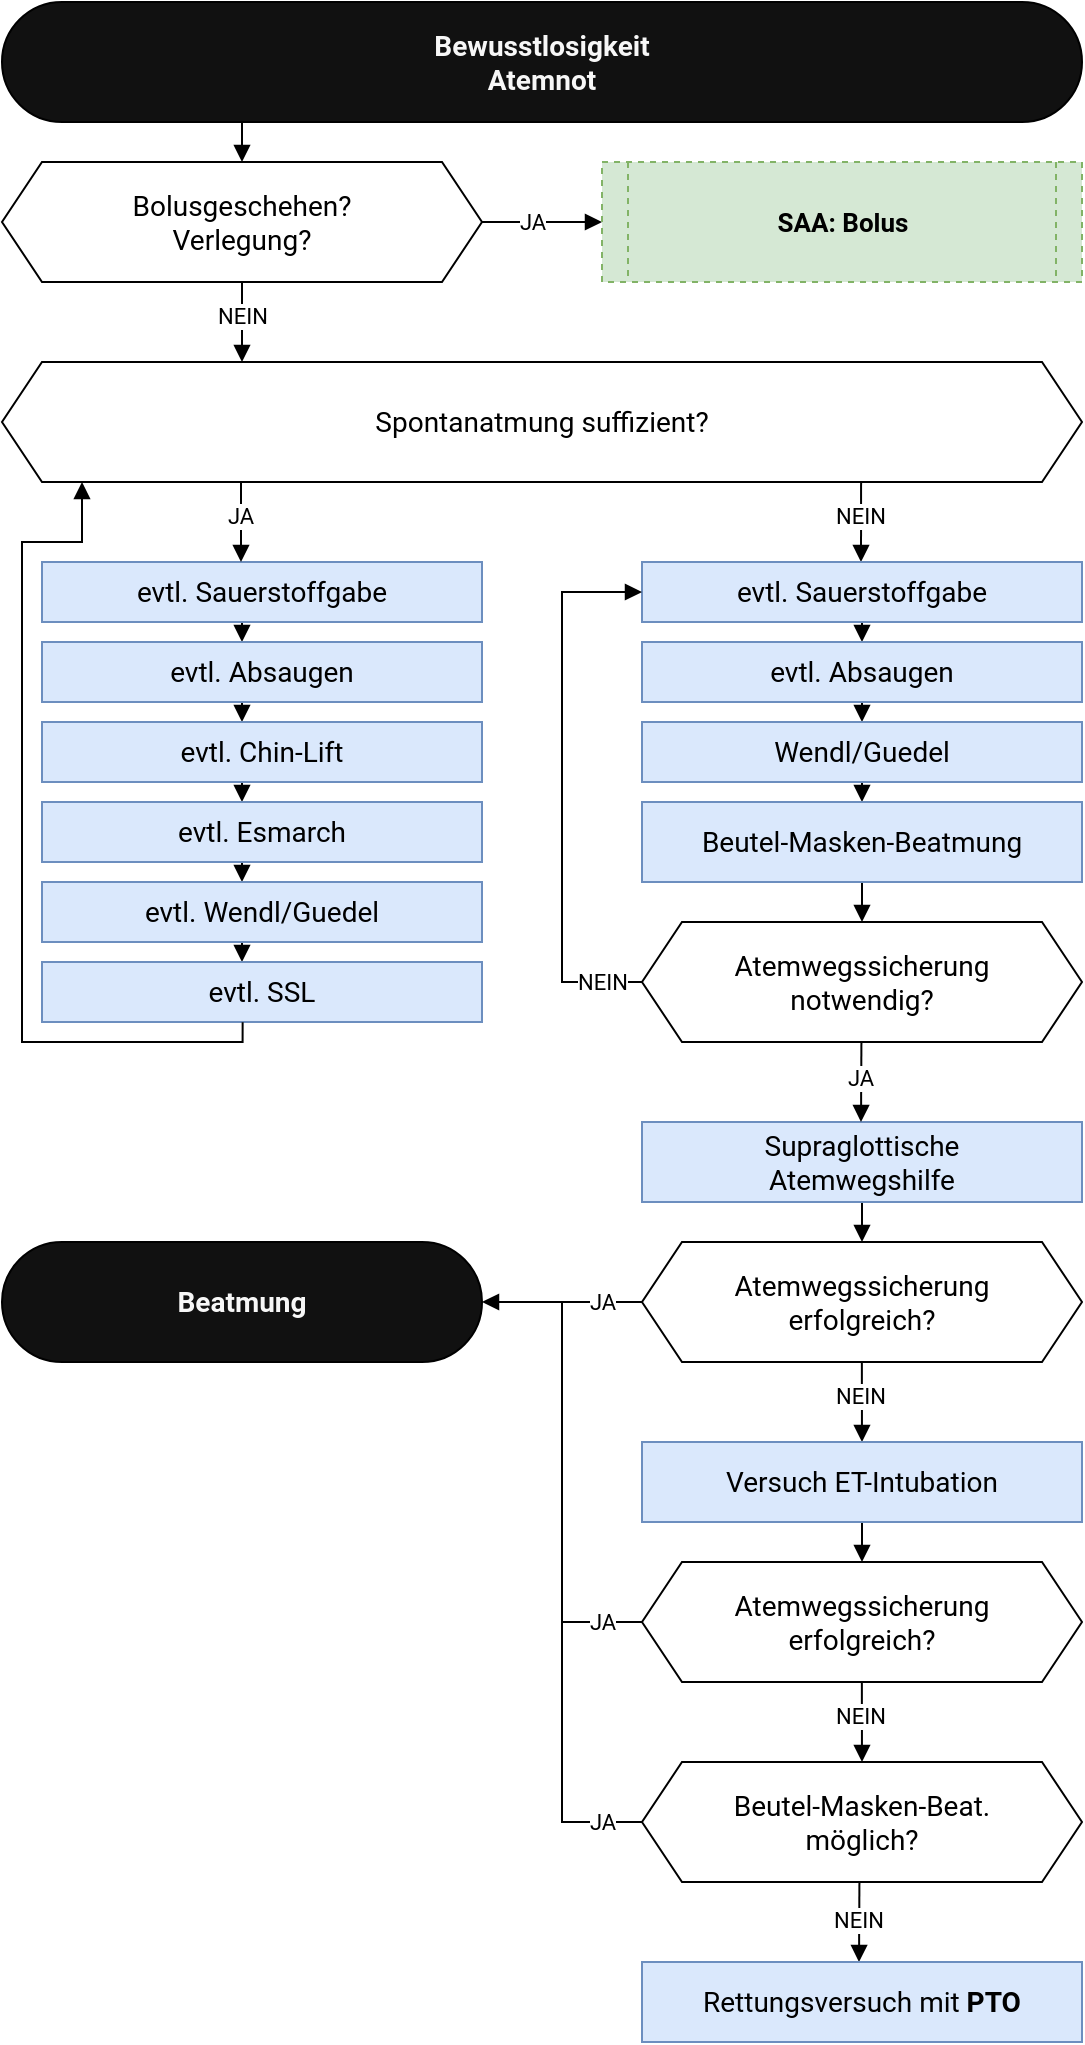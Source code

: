 <mxfile version="28.1.2">
  <diagram name="Seite-1" id="KUEDkLfnaIW7LQIo-YSv">
    <mxGraphModel dx="699" dy="828" grid="1" gridSize="10" guides="1" tooltips="1" connect="1" arrows="1" fold="1" page="1" pageScale="1" pageWidth="540" pageHeight="1030" math="0" shadow="0">
      <root>
        <mxCell id="0" />
        <mxCell id="1" parent="0" />
        <mxCell id="vWd70z1flt8huPi2ldyt-21" style="edgeStyle=elbowEdgeStyle;shape=connector;rounded=0;orthogonalLoop=1;jettySize=auto;elbow=horizontal;html=1;shadow=0;strokeColor=default;strokeWidth=1;align=center;verticalAlign=middle;fontFamily=&quot;Roboto&quot;, &quot;Helvetica Neue&quot;, sans-serif;fontSize=11;fontColor=default;labelBackgroundColor=default;startArrow=none;startFill=0;endArrow=block;endFill=1;flowAnimation=0;" parent="1" source="vWd70z1flt8huPi2ldyt-19" target="vWd70z1flt8huPi2ldyt-20" edge="1">
          <mxGeometry relative="1" as="geometry" />
        </mxCell>
        <mxCell id="vWd70z1flt8huPi2ldyt-19" value="Bewusstlosigkeit&lt;br&gt;Atemnot" style="rounded=1;whiteSpace=wrap;html=1;arcSize=50;fillColor=#111111;fontColor=#F7F7F7;fontFamily=&quot;Roboto&quot;, &quot;Helvetica Neue&quot;, sans-serif;fontSize=14;fontStyle=1;labelBackgroundColor=none;strokeColor=default;" parent="1" vertex="1">
          <mxGeometry width="540" height="60" as="geometry" />
        </mxCell>
        <mxCell id="vWd70z1flt8huPi2ldyt-23" style="edgeStyle=elbowEdgeStyle;shape=connector;rounded=0;orthogonalLoop=1;jettySize=auto;elbow=vertical;html=1;shadow=0;strokeColor=default;strokeWidth=1;align=center;verticalAlign=middle;fontFamily=&quot;Roboto&quot;, &quot;Helvetica Neue&quot;, sans-serif;fontSize=11;fontColor=default;labelBackgroundColor=default;startArrow=none;startFill=0;endArrow=block;endFill=1;flowAnimation=0;" parent="1" source="vWd70z1flt8huPi2ldyt-20" target="vWd70z1flt8huPi2ldyt-22" edge="1">
          <mxGeometry relative="1" as="geometry" />
        </mxCell>
        <mxCell id="vWd70z1flt8huPi2ldyt-24" value="JA" style="edgeLabel;html=1;align=center;verticalAlign=middle;resizable=0;points=[];fontFamily=&quot;Roboto&quot;, &quot;Helvetica Neue&quot;, sans-serif;fontSize=11;fontColor=default;labelBackgroundColor=default;" parent="vWd70z1flt8huPi2ldyt-23" vertex="1" connectable="0">
          <mxGeometry x="-0.433" y="-1" relative="1" as="geometry">
            <mxPoint x="8" y="-1" as="offset" />
          </mxGeometry>
        </mxCell>
        <mxCell id="vWd70z1flt8huPi2ldyt-26" style="edgeStyle=elbowEdgeStyle;shape=connector;rounded=0;orthogonalLoop=1;jettySize=auto;elbow=horizontal;html=1;shadow=0;strokeColor=default;strokeWidth=1;align=center;verticalAlign=middle;fontFamily=&quot;Roboto&quot;, &quot;Helvetica Neue&quot;, sans-serif;fontSize=11;fontColor=default;labelBackgroundColor=default;startArrow=none;startFill=0;endArrow=block;endFill=1;flowAnimation=0;" parent="1" source="vWd70z1flt8huPi2ldyt-20" target="vWd70z1flt8huPi2ldyt-25" edge="1">
          <mxGeometry relative="1" as="geometry" />
        </mxCell>
        <mxCell id="vWd70z1flt8huPi2ldyt-27" value="NEIN" style="edgeLabel;html=1;align=center;verticalAlign=middle;resizable=0;points=[];fontFamily=&quot;Roboto&quot;, &quot;Helvetica Neue&quot;, sans-serif;fontSize=11;fontColor=default;labelBackgroundColor=default;" parent="vWd70z1flt8huPi2ldyt-26" vertex="1" connectable="0">
          <mxGeometry x="-0.44" relative="1" as="geometry">
            <mxPoint y="6" as="offset" />
          </mxGeometry>
        </mxCell>
        <mxCell id="vWd70z1flt8huPi2ldyt-20" value="Bolusgeschehen?&lt;br&gt;Verlegung?" style="shape=hexagon;perimeter=hexagonPerimeter2;whiteSpace=wrap;html=1;fixedSize=1;fontSize=14;fontFamily=&quot;Roboto&quot;, &quot;Helvetica Neue&quot;, sans-serif;size=20;fontColor=default;labelBackgroundColor=none;" parent="1" vertex="1">
          <mxGeometry y="80" width="240" height="60" as="geometry" />
        </mxCell>
        <UserObject label="&lt;font style=&quot;font-size: 13px;&quot;&gt;SAA: Bolus&lt;/font&gt;" link="/tabs/med/dimetinden" id="vWd70z1flt8huPi2ldyt-22">
          <mxCell style="shape=process;whiteSpace=wrap;html=1;backgroundOutline=1;size=0.056;fillColor=#D5E8D4;strokeColor=#82b366;fontFamily=&quot;Roboto&quot;, &quot;Helvetica Neue&quot;, sans-serif;fontStyle=1;fontSize=14;textShadow=0;dashed=1;fontColor=#000000;labelBackgroundColor=none;" parent="1" vertex="1">
            <mxGeometry x="300" y="80" width="240" height="60" as="geometry" />
          </mxCell>
        </UserObject>
        <UserObject label="Spontanatmung suffizient?" id="vWd70z1flt8huPi2ldyt-25">
          <mxCell style="shape=hexagon;perimeter=hexagonPerimeter2;whiteSpace=wrap;html=1;fixedSize=1;fontSize=14;fontFamily=&quot;Roboto&quot;, &quot;Helvetica Neue&quot;, sans-serif;size=20;fontColor=default;labelBackgroundColor=none;" parent="1" vertex="1">
            <mxGeometry y="180" width="540" height="60" as="geometry" />
          </mxCell>
        </UserObject>
        <mxCell id="vWd70z1flt8huPi2ldyt-51" style="edgeStyle=elbowEdgeStyle;shape=connector;rounded=0;orthogonalLoop=1;jettySize=auto;elbow=horizontal;html=1;exitX=0.5;exitY=1;exitDx=0;exitDy=0;entryX=0.5;entryY=0;entryDx=0;entryDy=0;shadow=0;strokeColor=default;strokeWidth=1;align=center;verticalAlign=middle;fontFamily=&quot;Roboto&quot;, &quot;Helvetica Neue&quot;, sans-serif;fontSize=11;fontColor=default;labelBackgroundColor=default;startArrow=none;startFill=0;endArrow=block;endFill=1;flowAnimation=0;" parent="1" edge="1">
          <mxGeometry relative="1" as="geometry">
            <mxPoint x="120.0" y="310.0" as="sourcePoint" />
            <mxPoint x="120.0" y="320" as="targetPoint" />
          </mxGeometry>
        </mxCell>
        <mxCell id="vWd70z1flt8huPi2ldyt-28" value="evtl. Sauerstoffgabe" style="rounded=0;whiteSpace=wrap;html=1;fillColor=#dae8fc;strokeColor=#6c8ebf;fontFamily=&quot;Roboto&quot;, &quot;Helvetica Neue&quot;, sans-serif;fontSize=14;fontColor=#000000;labelBackgroundColor=none;" parent="1" vertex="1">
          <mxGeometry x="20" y="280" width="220" height="30" as="geometry" />
        </mxCell>
        <mxCell id="vWd70z1flt8huPi2ldyt-30" style="edgeStyle=elbowEdgeStyle;shape=connector;rounded=0;orthogonalLoop=1;jettySize=auto;elbow=horizontal;html=1;shadow=0;strokeColor=default;strokeWidth=1;align=center;verticalAlign=middle;fontFamily=&quot;Roboto&quot;, &quot;Helvetica Neue&quot;, sans-serif;fontSize=11;fontColor=default;labelBackgroundColor=default;startArrow=none;startFill=0;endArrow=block;endFill=1;flowAnimation=0;" parent="1" edge="1">
          <mxGeometry relative="1" as="geometry">
            <mxPoint x="429.55" y="240" as="sourcePoint" />
            <mxPoint x="429.55" y="280" as="targetPoint" />
          </mxGeometry>
        </mxCell>
        <mxCell id="vWd70z1flt8huPi2ldyt-31" value="NEIN" style="edgeLabel;html=1;align=center;verticalAlign=middle;resizable=0;points=[];fontFamily=&quot;Roboto&quot;, &quot;Helvetica Neue&quot;, sans-serif;fontSize=11;fontColor=default;labelBackgroundColor=default;" parent="vWd70z1flt8huPi2ldyt-30" vertex="1" connectable="0">
          <mxGeometry x="-0.44" relative="1" as="geometry">
            <mxPoint x="-1" y="6" as="offset" />
          </mxGeometry>
        </mxCell>
        <mxCell id="vWd70z1flt8huPi2ldyt-32" style="edgeStyle=elbowEdgeStyle;shape=connector;rounded=0;orthogonalLoop=1;jettySize=auto;elbow=horizontal;html=1;shadow=0;strokeColor=default;strokeWidth=1;align=center;verticalAlign=middle;fontFamily=&quot;Roboto&quot;, &quot;Helvetica Neue&quot;, sans-serif;fontSize=11;fontColor=default;labelBackgroundColor=default;startArrow=none;startFill=0;endArrow=block;endFill=1;flowAnimation=0;" parent="1" edge="1">
          <mxGeometry relative="1" as="geometry">
            <mxPoint x="119.5" y="240" as="sourcePoint" />
            <mxPoint x="119.5" y="280" as="targetPoint" />
          </mxGeometry>
        </mxCell>
        <mxCell id="vWd70z1flt8huPi2ldyt-33" value="JA" style="edgeLabel;html=1;align=center;verticalAlign=middle;resizable=0;points=[];fontFamily=&quot;Roboto&quot;, &quot;Helvetica Neue&quot;, sans-serif;fontSize=11;fontColor=default;labelBackgroundColor=default;" parent="vWd70z1flt8huPi2ldyt-32" vertex="1" connectable="0">
          <mxGeometry x="-0.44" relative="1" as="geometry">
            <mxPoint x="-1" y="6" as="offset" />
          </mxGeometry>
        </mxCell>
        <mxCell id="vWd70z1flt8huPi2ldyt-52" style="edgeStyle=elbowEdgeStyle;shape=connector;rounded=0;orthogonalLoop=1;jettySize=auto;elbow=horizontal;html=1;exitX=0.5;exitY=1;exitDx=0;exitDy=0;shadow=0;strokeColor=default;strokeWidth=1;align=center;verticalAlign=middle;fontFamily=&quot;Roboto&quot;, &quot;Helvetica Neue&quot;, sans-serif;fontSize=11;fontColor=default;labelBackgroundColor=default;startArrow=none;startFill=0;endArrow=block;endFill=1;flowAnimation=0;" parent="1" edge="1">
          <mxGeometry relative="1" as="geometry">
            <mxPoint x="120" y="350" as="sourcePoint" />
            <mxPoint x="119.964" y="360" as="targetPoint" />
          </mxGeometry>
        </mxCell>
        <mxCell id="vWd70z1flt8huPi2ldyt-36" value="evtl. Absaugen" style="rounded=0;whiteSpace=wrap;html=1;fillColor=#dae8fc;strokeColor=#6c8ebf;fontFamily=&quot;Roboto&quot;, &quot;Helvetica Neue&quot;, sans-serif;fontSize=14;fontColor=#000000;labelBackgroundColor=none;" parent="1" vertex="1">
          <mxGeometry x="20" y="320" width="220" height="30" as="geometry" />
        </mxCell>
        <mxCell id="vWd70z1flt8huPi2ldyt-53" style="edgeStyle=elbowEdgeStyle;shape=connector;rounded=0;orthogonalLoop=1;jettySize=auto;elbow=horizontal;html=1;exitX=0.5;exitY=1;exitDx=0;exitDy=0;entryX=0.5;entryY=0;entryDx=0;entryDy=0;shadow=0;strokeColor=default;strokeWidth=1;align=center;verticalAlign=middle;fontFamily=&quot;Roboto&quot;, &quot;Helvetica Neue&quot;, sans-serif;fontSize=11;fontColor=default;labelBackgroundColor=default;startArrow=none;startFill=0;endArrow=block;endFill=1;flowAnimation=0;" parent="1" edge="1">
          <mxGeometry relative="1" as="geometry">
            <mxPoint x="120" y="390" as="sourcePoint" />
            <mxPoint x="120" y="400" as="targetPoint" />
          </mxGeometry>
        </mxCell>
        <mxCell id="vWd70z1flt8huPi2ldyt-37" value="evtl. Chin-Lift" style="rounded=0;whiteSpace=wrap;html=1;fillColor=#dae8fc;strokeColor=#6c8ebf;fontFamily=&quot;Roboto&quot;, &quot;Helvetica Neue&quot;, sans-serif;fontSize=14;fontColor=#000000;labelBackgroundColor=none;" parent="1" vertex="1">
          <mxGeometry x="20" y="360" width="220" height="30" as="geometry" />
        </mxCell>
        <mxCell id="vWd70z1flt8huPi2ldyt-54" style="edgeStyle=elbowEdgeStyle;shape=connector;rounded=0;orthogonalLoop=1;jettySize=auto;elbow=horizontal;html=1;exitX=0.5;exitY=1;exitDx=0;exitDy=0;entryX=0.5;entryY=0;entryDx=0;entryDy=0;shadow=0;strokeColor=default;strokeWidth=1;align=center;verticalAlign=middle;fontFamily=&quot;Roboto&quot;, &quot;Helvetica Neue&quot;, sans-serif;fontSize=11;fontColor=default;labelBackgroundColor=default;startArrow=none;startFill=0;endArrow=block;endFill=1;flowAnimation=0;" parent="1" edge="1">
          <mxGeometry relative="1" as="geometry">
            <mxPoint x="120" y="430" as="sourcePoint" />
            <mxPoint x="120" y="440" as="targetPoint" />
          </mxGeometry>
        </mxCell>
        <mxCell id="vWd70z1flt8huPi2ldyt-38" value="evtl. Esmarch" style="rounded=0;whiteSpace=wrap;html=1;fillColor=#dae8fc;strokeColor=#6c8ebf;fontFamily=&quot;Roboto&quot;, &quot;Helvetica Neue&quot;, sans-serif;fontSize=14;fontColor=#000000;labelBackgroundColor=none;" parent="1" vertex="1">
          <mxGeometry x="20" y="400" width="220" height="30" as="geometry" />
        </mxCell>
        <mxCell id="vWd70z1flt8huPi2ldyt-55" style="edgeStyle=elbowEdgeStyle;shape=connector;rounded=0;orthogonalLoop=1;jettySize=auto;elbow=horizontal;html=1;exitX=0.5;exitY=1;exitDx=0;exitDy=0;entryX=0.5;entryY=0;entryDx=0;entryDy=0;shadow=0;strokeColor=default;strokeWidth=1;align=center;verticalAlign=middle;fontFamily=&quot;Roboto&quot;, &quot;Helvetica Neue&quot;, sans-serif;fontSize=11;fontColor=default;labelBackgroundColor=default;startArrow=none;startFill=0;endArrow=block;endFill=1;flowAnimation=0;" parent="1" edge="1">
          <mxGeometry relative="1" as="geometry">
            <mxPoint x="120" y="470" as="sourcePoint" />
            <mxPoint x="120" y="480" as="targetPoint" />
          </mxGeometry>
        </mxCell>
        <mxCell id="vWd70z1flt8huPi2ldyt-39" value="evtl. Wendl/Guedel" style="rounded=0;whiteSpace=wrap;html=1;fillColor=#dae8fc;strokeColor=#6c8ebf;fontFamily=&quot;Roboto&quot;, &quot;Helvetica Neue&quot;, sans-serif;fontSize=14;fontColor=#000000;labelBackgroundColor=none;" parent="1" vertex="1">
          <mxGeometry x="20" y="440" width="220" height="30" as="geometry" />
        </mxCell>
        <mxCell id="vWd70z1flt8huPi2ldyt-40" value="evtl. SSL" style="rounded=0;whiteSpace=wrap;html=1;fillColor=#dae8fc;strokeColor=#6c8ebf;fontFamily=&quot;Roboto&quot;, &quot;Helvetica Neue&quot;, sans-serif;fontSize=14;fontColor=#000000;labelBackgroundColor=none;" parent="1" vertex="1">
          <mxGeometry x="20" y="480" width="220" height="30" as="geometry" />
        </mxCell>
        <mxCell id="vWd70z1flt8huPi2ldyt-41" style="edgeStyle=orthogonalEdgeStyle;shape=connector;rounded=0;orthogonalLoop=1;jettySize=auto;elbow=horizontal;html=1;shadow=0;strokeColor=default;strokeWidth=1;align=center;verticalAlign=middle;fontFamily=&quot;Roboto&quot;, &quot;Helvetica Neue&quot;, sans-serif;fontSize=11;fontColor=default;labelBackgroundColor=default;startArrow=none;startFill=0;endArrow=block;endFill=1;flowAnimation=0;exitX=0.456;exitY=1.006;exitDx=0;exitDy=0;exitPerimeter=0;" parent="1" source="vWd70z1flt8huPi2ldyt-40" edge="1">
          <mxGeometry relative="1" as="geometry">
            <mxPoint x="110" y="509.7" as="sourcePoint" />
            <mxPoint x="40" y="240" as="targetPoint" />
            <Array as="points">
              <mxPoint x="120" y="520" />
              <mxPoint x="10" y="520" />
              <mxPoint x="10" y="270" />
              <mxPoint x="40" y="270" />
            </Array>
          </mxGeometry>
        </mxCell>
        <mxCell id="vWd70z1flt8huPi2ldyt-47" style="edgeStyle=elbowEdgeStyle;shape=connector;rounded=0;orthogonalLoop=1;jettySize=auto;elbow=horizontal;html=1;exitX=0.5;exitY=1;exitDx=0;exitDy=0;entryX=0.5;entryY=0;entryDx=0;entryDy=0;shadow=0;strokeColor=default;strokeWidth=1;align=center;verticalAlign=middle;fontFamily=&quot;Roboto&quot;, &quot;Helvetica Neue&quot;, sans-serif;fontSize=11;fontColor=default;labelBackgroundColor=default;startArrow=none;startFill=0;endArrow=block;endFill=1;flowAnimation=0;" parent="1" edge="1">
          <mxGeometry relative="1" as="geometry">
            <mxPoint x="430" y="310" as="sourcePoint" />
            <mxPoint x="430" y="320" as="targetPoint" />
          </mxGeometry>
        </mxCell>
        <mxCell id="vWd70z1flt8huPi2ldyt-42" value="evtl. Sauerstoffgabe" style="rounded=0;whiteSpace=wrap;html=1;fillColor=#dae8fc;strokeColor=#6c8ebf;fontFamily=&quot;Roboto&quot;, &quot;Helvetica Neue&quot;, sans-serif;fontSize=14;fontColor=#000000;labelBackgroundColor=none;" parent="1" vertex="1">
          <mxGeometry x="320" y="280" width="220" height="30" as="geometry" />
        </mxCell>
        <mxCell id="vWd70z1flt8huPi2ldyt-48" style="edgeStyle=elbowEdgeStyle;shape=connector;rounded=0;orthogonalLoop=1;jettySize=auto;elbow=horizontal;html=1;exitX=0.5;exitY=1;exitDx=0;exitDy=0;entryX=0.5;entryY=0;entryDx=0;entryDy=0;shadow=0;strokeColor=default;strokeWidth=1;align=center;verticalAlign=middle;fontFamily=&quot;Roboto&quot;, &quot;Helvetica Neue&quot;, sans-serif;fontSize=11;fontColor=default;labelBackgroundColor=default;startArrow=none;startFill=0;endArrow=block;endFill=1;flowAnimation=0;" parent="1" edge="1">
          <mxGeometry relative="1" as="geometry">
            <mxPoint x="430" y="350" as="sourcePoint" />
            <mxPoint x="430" y="360" as="targetPoint" />
          </mxGeometry>
        </mxCell>
        <mxCell id="vWd70z1flt8huPi2ldyt-43" value="evtl. Absaugen" style="rounded=0;whiteSpace=wrap;html=1;fillColor=#dae8fc;strokeColor=#6c8ebf;fontFamily=&quot;Roboto&quot;, &quot;Helvetica Neue&quot;, sans-serif;fontSize=14;fontColor=#000000;labelBackgroundColor=none;" parent="1" vertex="1">
          <mxGeometry x="320" y="320" width="220" height="30" as="geometry" />
        </mxCell>
        <mxCell id="vWd70z1flt8huPi2ldyt-49" style="edgeStyle=elbowEdgeStyle;shape=connector;rounded=0;orthogonalLoop=1;jettySize=auto;elbow=horizontal;html=1;exitX=0.5;exitY=1;exitDx=0;exitDy=0;entryX=0.5;entryY=0;entryDx=0;entryDy=0;shadow=0;strokeColor=default;strokeWidth=1;align=center;verticalAlign=middle;fontFamily=&quot;Roboto&quot;, &quot;Helvetica Neue&quot;, sans-serif;fontSize=11;fontColor=default;labelBackgroundColor=default;startArrow=none;startFill=0;endArrow=block;endFill=1;flowAnimation=0;" parent="1" edge="1">
          <mxGeometry relative="1" as="geometry">
            <mxPoint x="430" y="390" as="sourcePoint" />
            <mxPoint x="430" y="400" as="targetPoint" />
          </mxGeometry>
        </mxCell>
        <mxCell id="vWd70z1flt8huPi2ldyt-44" value="Wendl/Guedel" style="rounded=0;whiteSpace=wrap;html=1;fillColor=#dae8fc;strokeColor=#6c8ebf;fontFamily=&quot;Roboto&quot;, &quot;Helvetica Neue&quot;, sans-serif;fontSize=14;fontColor=#000000;labelBackgroundColor=none;" parent="1" vertex="1">
          <mxGeometry x="320" y="360" width="220" height="30" as="geometry" />
        </mxCell>
        <mxCell id="vWd70z1flt8huPi2ldyt-50" style="edgeStyle=elbowEdgeStyle;shape=connector;rounded=0;orthogonalLoop=1;jettySize=auto;elbow=horizontal;html=1;exitX=0.5;exitY=1;exitDx=0;exitDy=0;shadow=0;strokeColor=default;strokeWidth=1;align=center;verticalAlign=middle;fontFamily=&quot;Roboto&quot;, &quot;Helvetica Neue&quot;, sans-serif;fontSize=11;fontColor=default;labelBackgroundColor=default;startArrow=none;startFill=0;endArrow=block;endFill=1;flowAnimation=0;" parent="1" edge="1">
          <mxGeometry relative="1" as="geometry">
            <mxPoint x="430" y="440" as="sourcePoint" />
            <mxPoint x="430.025" y="460" as="targetPoint" />
          </mxGeometry>
        </mxCell>
        <mxCell id="vWd70z1flt8huPi2ldyt-45" value="Beutel-Masken-Beatmung" style="rounded=0;whiteSpace=wrap;html=1;fillColor=#dae8fc;strokeColor=#6c8ebf;fontFamily=&quot;Roboto&quot;, &quot;Helvetica Neue&quot;, sans-serif;fontSize=14;fontColor=#000000;labelBackgroundColor=none;" parent="1" vertex="1">
          <mxGeometry x="320" y="400" width="220" height="40" as="geometry" />
        </mxCell>
        <mxCell id="vWd70z1flt8huPi2ldyt-56" style="edgeStyle=elbowEdgeStyle;shape=connector;rounded=0;orthogonalLoop=1;jettySize=auto;elbow=horizontal;html=1;shadow=0;strokeColor=default;strokeWidth=1;align=center;verticalAlign=middle;fontFamily=&quot;Roboto&quot;, &quot;Helvetica Neue&quot;, sans-serif;fontSize=11;fontColor=default;labelBackgroundColor=default;startArrow=none;startFill=0;endArrow=block;endFill=1;flowAnimation=0;entryX=0;entryY=0.5;entryDx=0;entryDy=0;" parent="1" source="vWd70z1flt8huPi2ldyt-46" target="vWd70z1flt8huPi2ldyt-42" edge="1">
          <mxGeometry relative="1" as="geometry">
            <mxPoint x="370" y="295" as="targetPoint" />
            <Array as="points">
              <mxPoint x="280" y="400" />
            </Array>
          </mxGeometry>
        </mxCell>
        <mxCell id="vWd70z1flt8huPi2ldyt-57" value="NEIN" style="edgeLabel;html=1;align=center;verticalAlign=middle;resizable=0;points=[];fontFamily=&quot;Roboto&quot;, &quot;Helvetica Neue&quot;, sans-serif;fontSize=11;fontColor=default;labelBackgroundColor=default;" parent="vWd70z1flt8huPi2ldyt-56" vertex="1" connectable="0">
          <mxGeometry x="-0.586" y="2" relative="1" as="geometry">
            <mxPoint x="22" y="17" as="offset" />
          </mxGeometry>
        </mxCell>
        <mxCell id="vWd70z1flt8huPi2ldyt-46" value="Atemwegssicherung&lt;br&gt;notwendig?" style="shape=hexagon;perimeter=hexagonPerimeter2;whiteSpace=wrap;html=1;fixedSize=1;fontSize=14;fontFamily=&quot;Roboto&quot;, &quot;Helvetica Neue&quot;, sans-serif;size=20;fontColor=default;labelBackgroundColor=none;" parent="1" vertex="1">
          <mxGeometry x="320" y="460" width="220" height="60" as="geometry" />
        </mxCell>
        <mxCell id="vWd70z1flt8huPi2ldyt-62" style="edgeStyle=elbowEdgeStyle;shape=connector;rounded=0;orthogonalLoop=1;jettySize=auto;elbow=horizontal;html=1;exitX=0.5;exitY=1;exitDx=0;exitDy=0;entryX=0.5;entryY=0;entryDx=0;entryDy=0;shadow=0;strokeColor=default;strokeWidth=1;align=center;verticalAlign=middle;fontFamily=&quot;Roboto&quot;, &quot;Helvetica Neue&quot;, sans-serif;fontSize=11;fontColor=default;labelBackgroundColor=default;startArrow=none;startFill=0;endArrow=block;endFill=1;flowAnimation=0;" parent="1" source="vWd70z1flt8huPi2ldyt-58" target="vWd70z1flt8huPi2ldyt-61" edge="1">
          <mxGeometry relative="1" as="geometry" />
        </mxCell>
        <mxCell id="vWd70z1flt8huPi2ldyt-58" value="Supraglottische&lt;br&gt;Atemwegshilfe" style="rounded=0;whiteSpace=wrap;html=1;fillColor=#dae8fc;strokeColor=#6c8ebf;fontFamily=&quot;Roboto&quot;, &quot;Helvetica Neue&quot;, sans-serif;fontSize=14;fontColor=#000000;labelBackgroundColor=none;" parent="1" vertex="1">
          <mxGeometry x="320" y="560" width="220" height="40" as="geometry" />
        </mxCell>
        <mxCell id="vWd70z1flt8huPi2ldyt-59" style="edgeStyle=elbowEdgeStyle;shape=connector;rounded=0;orthogonalLoop=1;jettySize=auto;elbow=horizontal;html=1;shadow=0;strokeColor=default;strokeWidth=1;align=center;verticalAlign=middle;fontFamily=&quot;Roboto&quot;, &quot;Helvetica Neue&quot;, sans-serif;fontSize=11;fontColor=default;labelBackgroundColor=default;startArrow=none;startFill=0;endArrow=block;endFill=1;flowAnimation=0;" parent="1" edge="1">
          <mxGeometry relative="1" as="geometry">
            <mxPoint x="429.71" y="520" as="sourcePoint" />
            <mxPoint x="429.71" y="560" as="targetPoint" />
          </mxGeometry>
        </mxCell>
        <mxCell id="vWd70z1flt8huPi2ldyt-60" value="JA" style="edgeLabel;html=1;align=center;verticalAlign=middle;resizable=0;points=[];fontFamily=&quot;Roboto&quot;, &quot;Helvetica Neue&quot;, sans-serif;fontSize=11;fontColor=default;labelBackgroundColor=default;" parent="vWd70z1flt8huPi2ldyt-59" vertex="1" connectable="0">
          <mxGeometry x="-0.44" relative="1" as="geometry">
            <mxPoint x="-1" y="6" as="offset" />
          </mxGeometry>
        </mxCell>
        <mxCell id="vWd70z1flt8huPi2ldyt-64" style="edgeStyle=elbowEdgeStyle;shape=connector;rounded=0;orthogonalLoop=1;jettySize=auto;elbow=horizontal;html=1;entryX=1;entryY=0.5;entryDx=0;entryDy=0;shadow=0;strokeColor=default;strokeWidth=1;align=center;verticalAlign=middle;fontFamily=&quot;Roboto&quot;, &quot;Helvetica Neue&quot;, sans-serif;fontSize=11;fontColor=default;labelBackgroundColor=default;startArrow=none;startFill=0;endArrow=block;endFill=1;flowAnimation=0;" parent="1" source="vWd70z1flt8huPi2ldyt-61" target="vWd70z1flt8huPi2ldyt-63" edge="1">
          <mxGeometry relative="1" as="geometry" />
        </mxCell>
        <mxCell id="vWd70z1flt8huPi2ldyt-65" value="JA" style="edgeLabel;html=1;align=center;verticalAlign=middle;resizable=0;points=[];fontFamily=&quot;Roboto&quot;, &quot;Helvetica Neue&quot;, sans-serif;fontSize=11;fontColor=default;labelBackgroundColor=default;" parent="vWd70z1flt8huPi2ldyt-64" vertex="1" connectable="0">
          <mxGeometry x="0.393" relative="1" as="geometry">
            <mxPoint x="35" as="offset" />
          </mxGeometry>
        </mxCell>
        <mxCell id="vWd70z1flt8huPi2ldyt-61" value="Atemwegssicherung&lt;br&gt;erfolgreich?" style="shape=hexagon;perimeter=hexagonPerimeter2;whiteSpace=wrap;html=1;fixedSize=1;fontSize=14;fontFamily=&quot;Roboto&quot;, &quot;Helvetica Neue&quot;, sans-serif;size=20;fontColor=default;labelBackgroundColor=none;" parent="1" vertex="1">
          <mxGeometry x="320" y="620" width="220" height="60" as="geometry" />
        </mxCell>
        <mxCell id="vWd70z1flt8huPi2ldyt-63" value="Beatmung" style="rounded=1;whiteSpace=wrap;html=1;arcSize=50;fillColor=#111111;fontColor=#F7F7F7;fontFamily=&quot;Roboto&quot;, &quot;Helvetica Neue&quot;, sans-serif;fontSize=14;fontStyle=1;labelBackgroundColor=none;strokeColor=default;" parent="1" vertex="1">
          <mxGeometry y="620" width="240" height="60" as="geometry" />
        </mxCell>
        <mxCell id="vWd70z1flt8huPi2ldyt-66" style="edgeStyle=elbowEdgeStyle;shape=connector;rounded=0;orthogonalLoop=1;jettySize=auto;elbow=horizontal;html=1;shadow=0;strokeColor=default;strokeWidth=1;align=center;verticalAlign=middle;fontFamily=&quot;Roboto&quot;, &quot;Helvetica Neue&quot;, sans-serif;fontSize=11;fontColor=default;labelBackgroundColor=default;startArrow=none;startFill=0;endArrow=block;endFill=1;flowAnimation=0;" parent="1" edge="1">
          <mxGeometry relative="1" as="geometry">
            <mxPoint x="429.92" y="680" as="sourcePoint" />
            <mxPoint x="429.92" y="720" as="targetPoint" />
          </mxGeometry>
        </mxCell>
        <mxCell id="vWd70z1flt8huPi2ldyt-67" value="NEIN" style="edgeLabel;html=1;align=center;verticalAlign=middle;resizable=0;points=[];fontFamily=&quot;Roboto&quot;, &quot;Helvetica Neue&quot;, sans-serif;fontSize=11;fontColor=default;labelBackgroundColor=default;" parent="vWd70z1flt8huPi2ldyt-66" vertex="1" connectable="0">
          <mxGeometry x="-0.44" relative="1" as="geometry">
            <mxPoint x="-1" y="6" as="offset" />
          </mxGeometry>
        </mxCell>
        <mxCell id="vWd70z1flt8huPi2ldyt-74" style="edgeStyle=elbowEdgeStyle;shape=connector;rounded=0;orthogonalLoop=1;jettySize=auto;elbow=horizontal;html=1;entryX=0.5;entryY=0;entryDx=0;entryDy=0;shadow=0;strokeColor=default;strokeWidth=1;align=center;verticalAlign=middle;fontFamily=&quot;Roboto&quot;, &quot;Helvetica Neue&quot;, sans-serif;fontSize=11;fontColor=default;labelBackgroundColor=default;startArrow=none;startFill=0;endArrow=block;endFill=1;flowAnimation=0;" parent="1" source="vWd70z1flt8huPi2ldyt-68" target="vWd70z1flt8huPi2ldyt-71" edge="1">
          <mxGeometry relative="1" as="geometry" />
        </mxCell>
        <mxCell id="vWd70z1flt8huPi2ldyt-68" value="Versuch ET-Intubation" style="rounded=0;whiteSpace=wrap;html=1;fillColor=#dae8fc;strokeColor=#6c8ebf;fontFamily=&quot;Roboto&quot;, &quot;Helvetica Neue&quot;, sans-serif;fontSize=14;fontColor=#000000;labelBackgroundColor=none;" parent="1" vertex="1">
          <mxGeometry x="320" y="720" width="220" height="40" as="geometry" />
        </mxCell>
        <mxCell id="vWd70z1flt8huPi2ldyt-69" style="edgeStyle=elbowEdgeStyle;shape=connector;rounded=0;orthogonalLoop=1;jettySize=auto;elbow=horizontal;html=1;shadow=0;strokeColor=default;strokeWidth=1;align=center;verticalAlign=middle;fontFamily=&quot;Roboto&quot;, &quot;Helvetica Neue&quot;, sans-serif;fontSize=11;fontColor=default;labelBackgroundColor=default;startArrow=none;startFill=0;endArrow=none;endFill=0;flowAnimation=0;" parent="1" source="vWd70z1flt8huPi2ldyt-71" edge="1">
          <mxGeometry relative="1" as="geometry">
            <mxPoint x="280" y="650" as="targetPoint" />
            <Array as="points">
              <mxPoint x="280" y="730" />
            </Array>
          </mxGeometry>
        </mxCell>
        <mxCell id="vWd70z1flt8huPi2ldyt-70" value="JA" style="edgeLabel;html=1;align=center;verticalAlign=middle;resizable=0;points=[];fontFamily=&quot;Roboto&quot;, &quot;Helvetica Neue&quot;, sans-serif;fontSize=11;fontColor=default;labelBackgroundColor=default;" parent="vWd70z1flt8huPi2ldyt-69" vertex="1" connectable="0">
          <mxGeometry x="0.393" relative="1" as="geometry">
            <mxPoint x="20" y="99" as="offset" />
          </mxGeometry>
        </mxCell>
        <mxCell id="vWd70z1flt8huPi2ldyt-71" value="Atemwegssicherung&lt;br&gt;erfolgreich?" style="shape=hexagon;perimeter=hexagonPerimeter2;whiteSpace=wrap;html=1;fixedSize=1;fontSize=14;fontFamily=&quot;Roboto&quot;, &quot;Helvetica Neue&quot;, sans-serif;size=20;fontColor=default;labelBackgroundColor=none;" parent="1" vertex="1">
          <mxGeometry x="320" y="780" width="220" height="60" as="geometry" />
        </mxCell>
        <mxCell id="vWd70z1flt8huPi2ldyt-72" style="edgeStyle=elbowEdgeStyle;shape=connector;rounded=0;orthogonalLoop=1;jettySize=auto;elbow=horizontal;html=1;shadow=0;strokeColor=default;strokeWidth=1;align=center;verticalAlign=middle;fontFamily=&quot;Roboto&quot;, &quot;Helvetica Neue&quot;, sans-serif;fontSize=11;fontColor=default;labelBackgroundColor=default;startArrow=none;startFill=0;endArrow=block;endFill=1;flowAnimation=0;" parent="1" edge="1">
          <mxGeometry relative="1" as="geometry">
            <mxPoint x="429.92" y="840" as="sourcePoint" />
            <mxPoint x="429.92" y="880" as="targetPoint" />
          </mxGeometry>
        </mxCell>
        <mxCell id="vWd70z1flt8huPi2ldyt-73" value="NEIN" style="edgeLabel;html=1;align=center;verticalAlign=middle;resizable=0;points=[];fontFamily=&quot;Roboto&quot;, &quot;Helvetica Neue&quot;, sans-serif;fontSize=11;fontColor=default;labelBackgroundColor=default;" parent="vWd70z1flt8huPi2ldyt-72" vertex="1" connectable="0">
          <mxGeometry x="-0.44" relative="1" as="geometry">
            <mxPoint x="-1" y="6" as="offset" />
          </mxGeometry>
        </mxCell>
        <mxCell id="vWd70z1flt8huPi2ldyt-76" style="edgeStyle=elbowEdgeStyle;shape=connector;rounded=0;orthogonalLoop=1;jettySize=auto;elbow=horizontal;html=1;shadow=0;strokeColor=default;strokeWidth=1;align=center;verticalAlign=middle;fontFamily=&quot;Roboto&quot;, &quot;Helvetica Neue&quot;, sans-serif;fontSize=11;fontColor=default;labelBackgroundColor=default;startArrow=none;startFill=0;endArrow=none;endFill=0;flowAnimation=0;" parent="1" source="vWd70z1flt8huPi2ldyt-75" edge="1">
          <mxGeometry relative="1" as="geometry">
            <mxPoint x="280" y="810" as="targetPoint" />
            <Array as="points">
              <mxPoint x="280" y="780" />
            </Array>
          </mxGeometry>
        </mxCell>
        <mxCell id="vWd70z1flt8huPi2ldyt-77" value="JA" style="edgeLabel;html=1;align=center;verticalAlign=middle;resizable=0;points=[];fontFamily=&quot;Roboto&quot;, &quot;Helvetica Neue&quot;, sans-serif;fontSize=11;fontColor=default;labelBackgroundColor=default;" parent="vWd70z1flt8huPi2ldyt-76" vertex="1" connectable="0">
          <mxGeometry x="-0.686" y="1" relative="1" as="geometry">
            <mxPoint x="2" y="-1" as="offset" />
          </mxGeometry>
        </mxCell>
        <mxCell id="vWd70z1flt8huPi2ldyt-75" value="Beutel-Masken-Beat.&lt;div&gt;möglich?&lt;/div&gt;" style="shape=hexagon;perimeter=hexagonPerimeter2;whiteSpace=wrap;html=1;fixedSize=1;fontSize=14;fontFamily=&quot;Roboto&quot;, &quot;Helvetica Neue&quot;, sans-serif;size=20;fontColor=default;labelBackgroundColor=none;" parent="1" vertex="1">
          <mxGeometry x="320" y="880" width="220" height="60" as="geometry" />
        </mxCell>
        <mxCell id="vWd70z1flt8huPi2ldyt-78" style="edgeStyle=elbowEdgeStyle;shape=connector;rounded=0;orthogonalLoop=1;jettySize=auto;elbow=horizontal;html=1;shadow=0;strokeColor=default;strokeWidth=1;align=center;verticalAlign=middle;fontFamily=&quot;Roboto&quot;, &quot;Helvetica Neue&quot;, sans-serif;fontSize=11;fontColor=default;labelBackgroundColor=default;startArrow=none;startFill=0;endArrow=block;endFill=1;flowAnimation=0;" parent="1" edge="1">
          <mxGeometry relative="1" as="geometry">
            <mxPoint x="428.71" y="940" as="sourcePoint" />
            <mxPoint x="428.71" y="980" as="targetPoint" />
          </mxGeometry>
        </mxCell>
        <mxCell id="vWd70z1flt8huPi2ldyt-79" value="NEIN" style="edgeLabel;html=1;align=center;verticalAlign=middle;resizable=0;points=[];fontFamily=&quot;Roboto&quot;, &quot;Helvetica Neue&quot;, sans-serif;fontSize=11;fontColor=default;labelBackgroundColor=default;" parent="vWd70z1flt8huPi2ldyt-78" vertex="1" connectable="0">
          <mxGeometry x="-0.44" relative="1" as="geometry">
            <mxPoint x="-1" y="7" as="offset" />
          </mxGeometry>
        </mxCell>
        <mxCell id="vWd70z1flt8huPi2ldyt-80" value="Rettungsversuch mit &lt;b&gt;PTO&lt;/b&gt;" style="rounded=0;whiteSpace=wrap;html=1;fillColor=#dae8fc;strokeColor=#6c8ebf;fontFamily=&quot;Roboto&quot;, &quot;Helvetica Neue&quot;, sans-serif;fontSize=14;fontColor=#000000;labelBackgroundColor=none;" parent="1" vertex="1">
          <mxGeometry x="320" y="980" width="220" height="40" as="geometry" />
        </mxCell>
      </root>
    </mxGraphModel>
  </diagram>
</mxfile>
